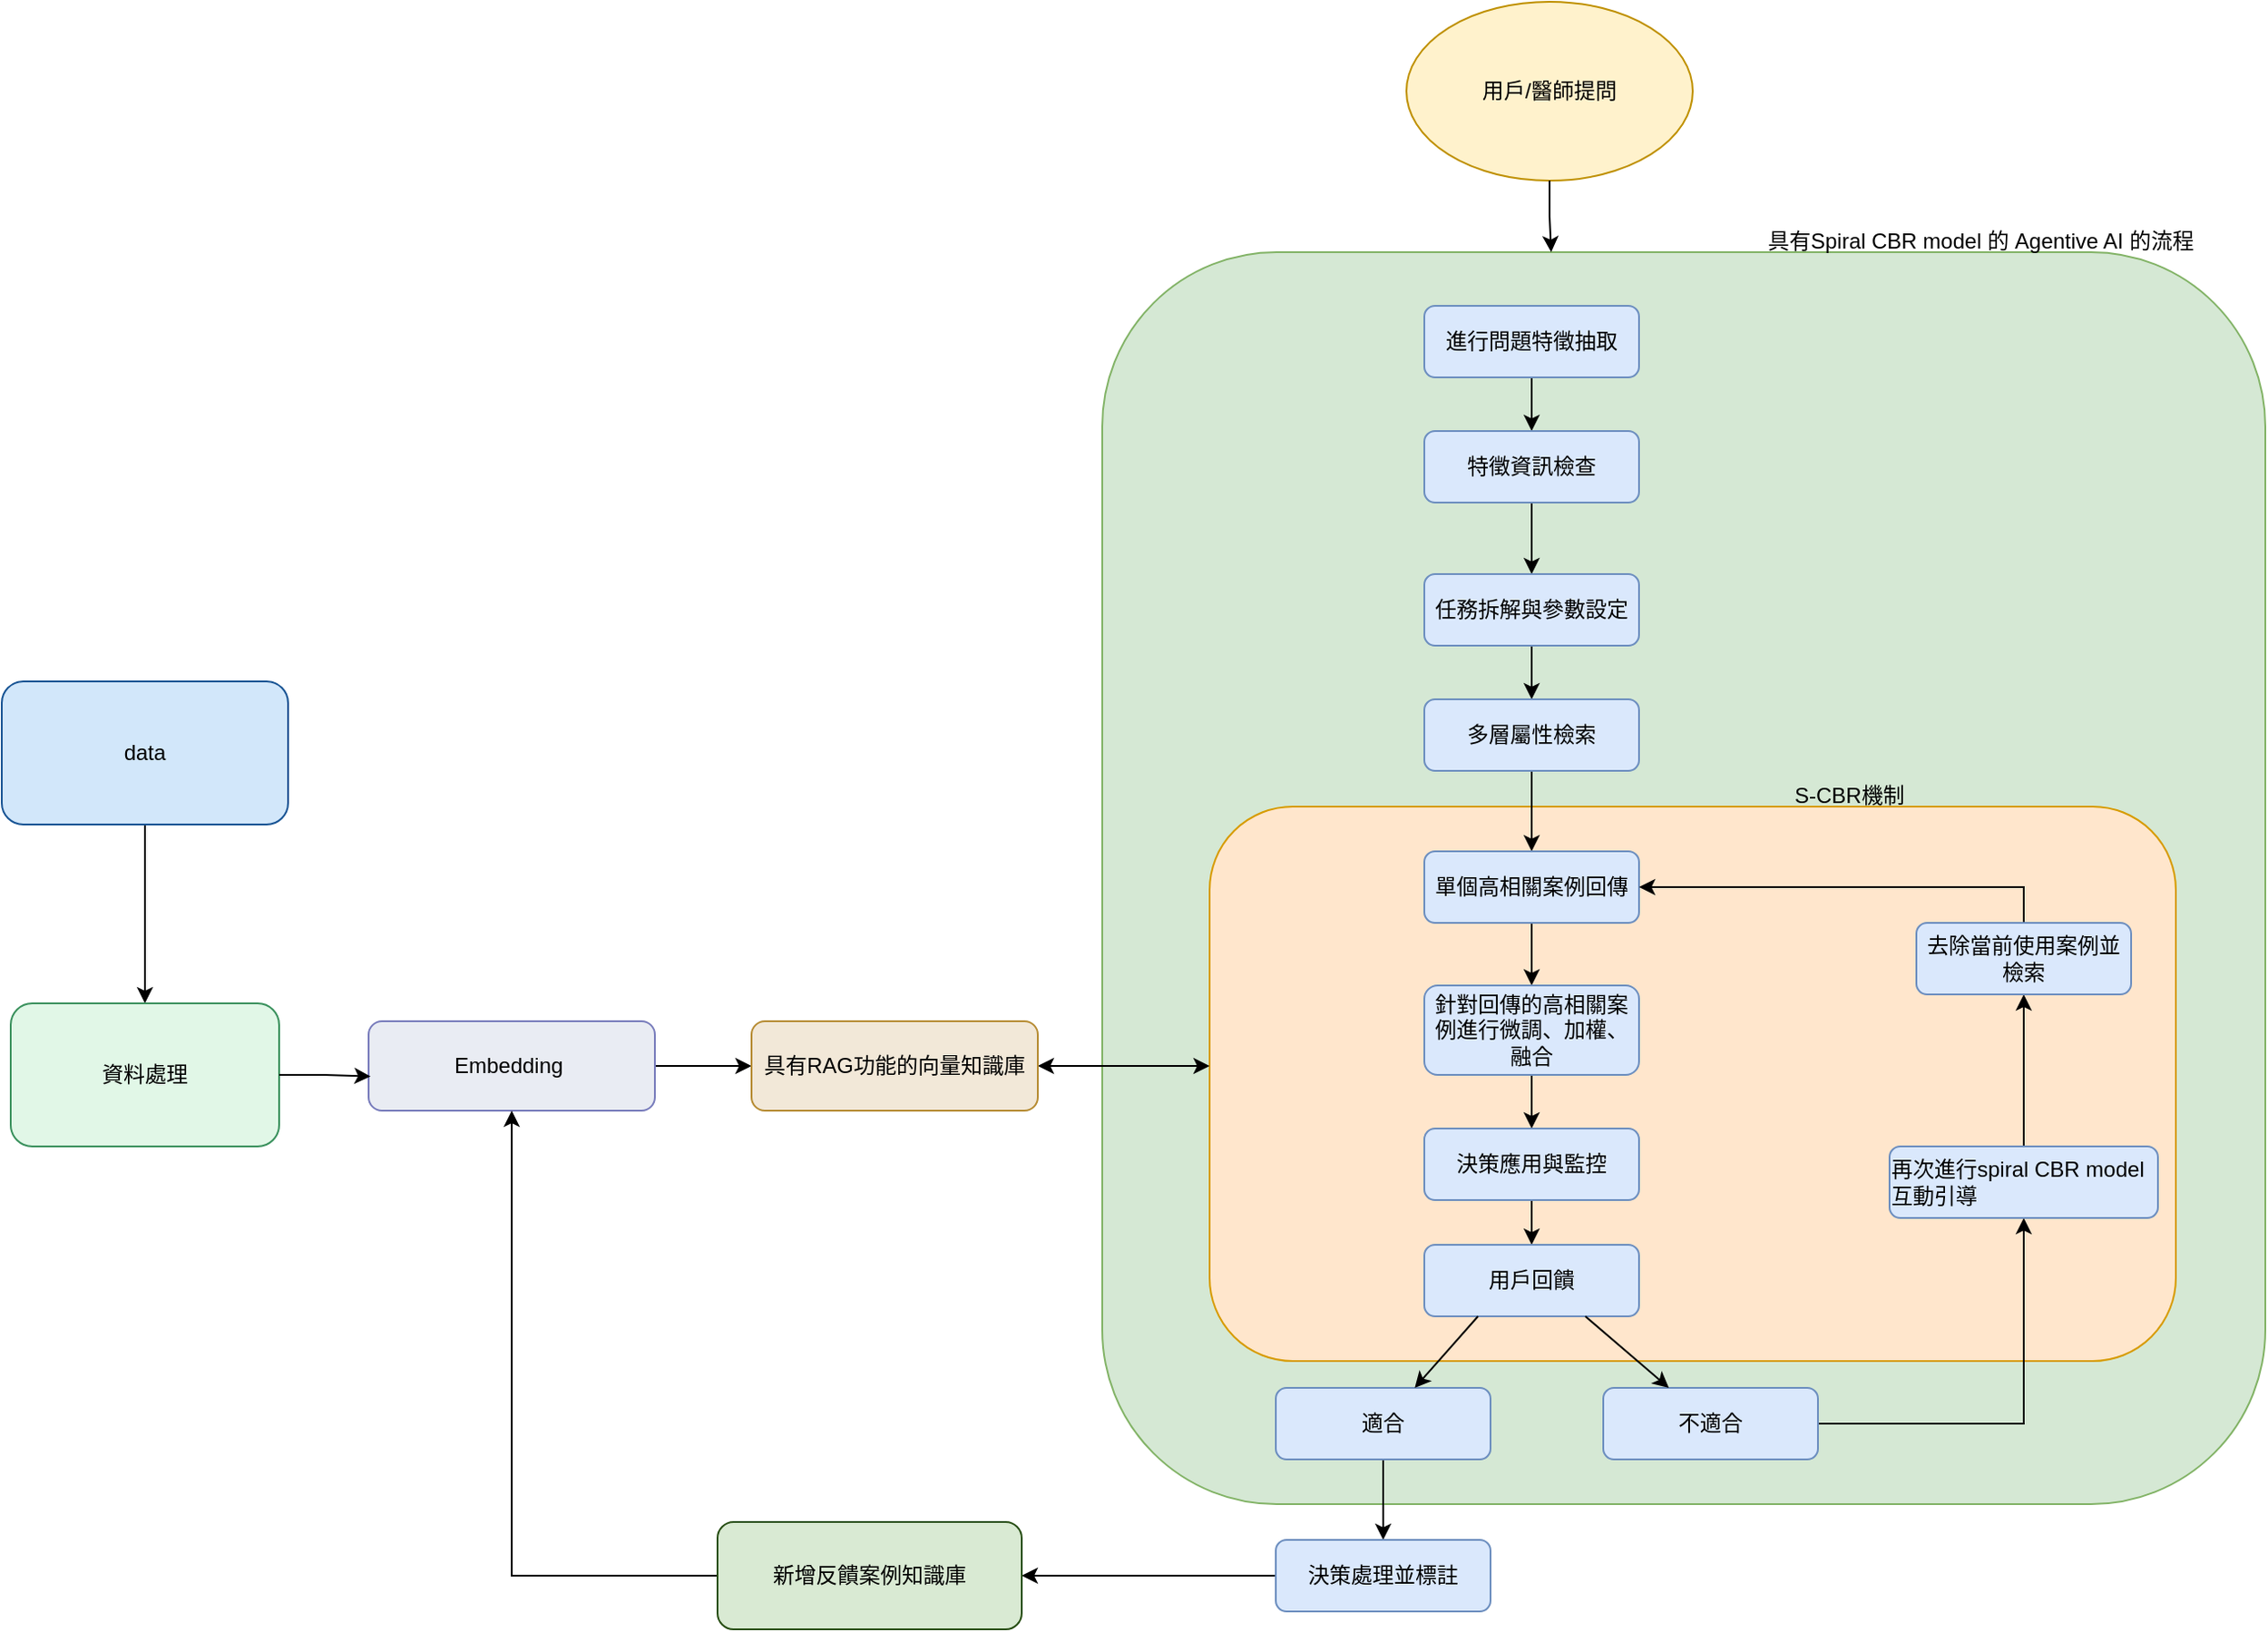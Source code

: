 <mxfile version="28.0.6">
  <diagram name="總架構圖" id="c1f7dfbe-679a-4d16-9ac3-5c7d2c3e1c2d">
    <mxGraphModel dx="2253" dy="2010" grid="1" gridSize="10" guides="1" tooltips="1" connect="1" arrows="1" fold="1" page="1" pageScale="1" pageWidth="827" pageHeight="1169" math="0" shadow="0">
      <root>
        <mxCell id="0" />
        <mxCell id="1" parent="0" />
        <mxCell id="PxwXf5Qf3xLVLzIpMfqT-1" value="" style="rounded=1;whiteSpace=wrap;html=1;fillColor=#d5e8d4;strokeColor=#82b366;" parent="1" vertex="1">
          <mxGeometry x="610" y="30" width="650" height="700" as="geometry" />
        </mxCell>
        <mxCell id="PxwXf5Qf3xLVLzIpMfqT-22" value="" style="rounded=1;whiteSpace=wrap;html=1;fillColor=#ffe6cc;strokeColor=#d79b00;" parent="1" vertex="1">
          <mxGeometry x="670" y="340" width="540" height="310" as="geometry" />
        </mxCell>
        <mxCell id="PxwXf5Qf3xLVLzIpMfqT-42" style="edgeStyle=orthogonalEdgeStyle;rounded=0;orthogonalLoop=1;jettySize=auto;html=1;entryX=0.5;entryY=0;entryDx=0;entryDy=0;" parent="1" source="data_source" target="preprocess" edge="1">
          <mxGeometry relative="1" as="geometry" />
        </mxCell>
        <mxCell id="data_source" value="&lt;font color=&quot;#000000&quot;&gt;data&lt;/font&gt;" style="rounded=1;whiteSpace=wrap;html=1;fillColor=#d2e7fa;strokeColor=#185494;" parent="1" vertex="1">
          <mxGeometry x="-5" y="270" width="160" height="80" as="geometry" />
        </mxCell>
        <mxCell id="preprocess" value="&lt;font color=&quot;#000000&quot;&gt;資料處理&lt;/font&gt;" style="rounded=1;whiteSpace=wrap;html=1;fillColor=#e1f7e7;strokeColor=#3a915d;" parent="1" vertex="1">
          <mxGeometry y="450" width="150" height="80" as="geometry" />
        </mxCell>
        <mxCell id="fvHEkW2aEtkUICCScZZz-5" style="edgeStyle=orthogonalEdgeStyle;rounded=0;orthogonalLoop=1;jettySize=auto;html=1;entryX=0;entryY=0.5;entryDx=0;entryDy=0;" parent="1" source="embedding" target="vectordb" edge="1">
          <mxGeometry relative="1" as="geometry" />
        </mxCell>
        <mxCell id="embedding" value="&lt;font style=&quot;color: rgb(0, 0, 0);&quot;&gt;Embedding&amp;nbsp;&lt;/font&gt;" style="rounded=1;whiteSpace=wrap;html=1;fillColor=#e9ecf3;strokeColor=#777bbb;" parent="1" vertex="1">
          <mxGeometry x="200" y="460" width="160" height="50" as="geometry" />
        </mxCell>
        <mxCell id="fvHEkW2aEtkUICCScZZz-4" style="edgeStyle=orthogonalEdgeStyle;rounded=0;orthogonalLoop=1;jettySize=auto;html=1;endArrow=classic;endFill=1;startArrow=classic;startFill=1;" parent="1" source="vectordb" target="PxwXf5Qf3xLVLzIpMfqT-22" edge="1">
          <mxGeometry relative="1" as="geometry">
            <Array as="points">
              <mxPoint x="640" y="485" />
              <mxPoint x="640" y="485" />
            </Array>
          </mxGeometry>
        </mxCell>
        <mxCell id="vectordb" value="&lt;font style=&quot;color: rgb(0, 0, 0);&quot;&gt;具有RAG功能的向量知識庫&lt;/font&gt;" style="rounded=1;whiteSpace=wrap;html=1;fillColor=#f2e8d8;strokeColor=#b68b32;" parent="1" vertex="1">
          <mxGeometry x="414" y="460" width="160" height="50" as="geometry" />
        </mxCell>
        <mxCell id="user_input" value="&lt;font style=&quot;color: rgb(0, 0, 0);&quot;&gt;用戶/醫師提問&lt;/font&gt;" style="ellipse;whiteSpace=wrap;html=1;fillColor=#fff2cc;strokeColor=#bf9000;" parent="1" vertex="1">
          <mxGeometry x="780" y="-110" width="160" height="100" as="geometry" />
        </mxCell>
        <mxCell id="PxwXf5Qf3xLVLzIpMfqT-34" style="edgeStyle=orthogonalEdgeStyle;rounded=0;orthogonalLoop=1;jettySize=auto;html=1;entryX=0.5;entryY=0;entryDx=0;entryDy=0;" parent="1" source="PxwXf5Qf3xLVLzIpMfqT-2" target="PxwXf5Qf3xLVLzIpMfqT-3" edge="1">
          <mxGeometry relative="1" as="geometry" />
        </mxCell>
        <mxCell id="PxwXf5Qf3xLVLzIpMfqT-2" value="進行問題特徵抽取" style="rounded=1;whiteSpace=wrap;html=1;fillColor=#dae8fc;strokeColor=#6c8ebf;" parent="1" vertex="1">
          <mxGeometry x="790" y="60" width="120" height="40" as="geometry" />
        </mxCell>
        <mxCell id="PxwXf5Qf3xLVLzIpMfqT-33" style="edgeStyle=orthogonalEdgeStyle;rounded=0;orthogonalLoop=1;jettySize=auto;html=1;entryX=0.5;entryY=0;entryDx=0;entryDy=0;" parent="1" source="PxwXf5Qf3xLVLzIpMfqT-3" target="PxwXf5Qf3xLVLzIpMfqT-4" edge="1">
          <mxGeometry relative="1" as="geometry" />
        </mxCell>
        <mxCell id="PxwXf5Qf3xLVLzIpMfqT-3" value="特徵資訊檢查" style="rounded=1;whiteSpace=wrap;html=1;fillColor=#dae8fc;strokeColor=#6c8ebf;" parent="1" vertex="1">
          <mxGeometry x="790" y="130" width="120" height="40" as="geometry" />
        </mxCell>
        <mxCell id="PxwXf5Qf3xLVLzIpMfqT-32" style="edgeStyle=orthogonalEdgeStyle;rounded=0;orthogonalLoop=1;jettySize=auto;html=1;entryX=0.5;entryY=0;entryDx=0;entryDy=0;" parent="1" source="PxwXf5Qf3xLVLzIpMfqT-4" target="PxwXf5Qf3xLVLzIpMfqT-5" edge="1">
          <mxGeometry relative="1" as="geometry" />
        </mxCell>
        <mxCell id="PxwXf5Qf3xLVLzIpMfqT-4" value="任務拆解與參數設定" style="rounded=1;whiteSpace=wrap;html=1;fillColor=#dae8fc;strokeColor=#6c8ebf;" parent="1" vertex="1">
          <mxGeometry x="790" y="210" width="120" height="40" as="geometry" />
        </mxCell>
        <mxCell id="PxwXf5Qf3xLVLzIpMfqT-31" style="edgeStyle=orthogonalEdgeStyle;rounded=0;orthogonalLoop=1;jettySize=auto;html=1;entryX=0.5;entryY=0;entryDx=0;entryDy=0;" parent="1" source="PxwXf5Qf3xLVLzIpMfqT-5" target="PxwXf5Qf3xLVLzIpMfqT-6" edge="1">
          <mxGeometry relative="1" as="geometry" />
        </mxCell>
        <mxCell id="PxwXf5Qf3xLVLzIpMfqT-5" value="多層屬性檢索" style="rounded=1;whiteSpace=wrap;html=1;fillColor=#dae8fc;strokeColor=#6c8ebf;" parent="1" vertex="1">
          <mxGeometry x="790" y="280" width="120" height="40" as="geometry" />
        </mxCell>
        <mxCell id="PxwXf5Qf3xLVLzIpMfqT-23" style="edgeStyle=orthogonalEdgeStyle;rounded=0;orthogonalLoop=1;jettySize=auto;html=1;entryX=0.5;entryY=0;entryDx=0;entryDy=0;" parent="1" source="PxwXf5Qf3xLVLzIpMfqT-6" target="PxwXf5Qf3xLVLzIpMfqT-7" edge="1">
          <mxGeometry relative="1" as="geometry" />
        </mxCell>
        <mxCell id="PxwXf5Qf3xLVLzIpMfqT-6" value="單個高相關案例回傳" style="rounded=1;whiteSpace=wrap;html=1;fillColor=#dae8fc;strokeColor=#6c8ebf;" parent="1" vertex="1">
          <mxGeometry x="790" y="365" width="120" height="40" as="geometry" />
        </mxCell>
        <mxCell id="PxwXf5Qf3xLVLzIpMfqT-27" style="edgeStyle=orthogonalEdgeStyle;rounded=0;orthogonalLoop=1;jettySize=auto;html=1;entryX=0.5;entryY=0;entryDx=0;entryDy=0;" parent="1" source="PxwXf5Qf3xLVLzIpMfqT-7" target="PxwXf5Qf3xLVLzIpMfqT-8" edge="1">
          <mxGeometry relative="1" as="geometry" />
        </mxCell>
        <mxCell id="PxwXf5Qf3xLVLzIpMfqT-7" value="針對回傳的高相關案例進行微調、加權、融合" style="rounded=1;whiteSpace=wrap;html=1;fillColor=#dae8fc;strokeColor=#6c8ebf;" parent="1" vertex="1">
          <mxGeometry x="790" y="440" width="120" height="50" as="geometry" />
        </mxCell>
        <mxCell id="PxwXf5Qf3xLVLzIpMfqT-28" style="edgeStyle=orthogonalEdgeStyle;rounded=0;orthogonalLoop=1;jettySize=auto;html=1;entryX=0.5;entryY=0;entryDx=0;entryDy=0;" parent="1" source="PxwXf5Qf3xLVLzIpMfqT-8" target="PxwXf5Qf3xLVLzIpMfqT-9" edge="1">
          <mxGeometry relative="1" as="geometry" />
        </mxCell>
        <mxCell id="PxwXf5Qf3xLVLzIpMfqT-8" value="&lt;span style=&quot;color: rgba(0, 0, 0, 0); font-family: monospace; font-size: 0px; text-align: start; text-wrap-mode: nowrap;&quot;&gt;%3CmxGraphModel%3E%3Croot%3E%3CmxCell%20id%3D%220%22%2F%3E%3CmxCell%20id%3D%221%22%20parent%3D%220%22%2F%3E%3CmxCell%20id%3D%222%22%20value%3D%22%E5%A4%9A%E7%B5%84%E9%AB%98%E7%9B%B8%E9%97%9C%E6%A1%88%E4%BE%8B%E5%9B%9E%E5%82%B3%22%20style%3D%22rounded%3D1%3BwhiteSpace%3Dwrap%3Bhtml%3D1%3BfillColor%3D%23dae8fc%3BstrokeColor%3D%236c8ebf%3B%22%20vertex%3D%221%22%20parent%3D%221%22%3E%3CmxGeometry%20x%3D%22620%22%20y%3D%22380%22%20width%3D%22120%22%20height%3D%2240%22%20as%3D%22geometry%22%2F%3E%3C%2FmxCell%3E%3C%2Froot%3E%3C%2FmxGraphModel%3E&lt;/span&gt;決策應用與監控" style="rounded=1;whiteSpace=wrap;html=1;fillColor=#dae8fc;strokeColor=#6c8ebf;" parent="1" vertex="1">
          <mxGeometry x="790" y="520" width="120" height="40" as="geometry" />
        </mxCell>
        <mxCell id="PxwXf5Qf3xLVLzIpMfqT-9" value="&lt;div style=&quot;text-align: start;&quot;&gt;用戶回饋&lt;/div&gt;" style="rounded=1;whiteSpace=wrap;html=1;fillColor=#dae8fc;strokeColor=#6c8ebf;" parent="1" vertex="1">
          <mxGeometry x="790" y="585" width="120" height="40" as="geometry" />
        </mxCell>
        <mxCell id="PxwXf5Qf3xLVLzIpMfqT-38" style="edgeStyle=orthogonalEdgeStyle;rounded=0;orthogonalLoop=1;jettySize=auto;html=1;entryX=0.5;entryY=0;entryDx=0;entryDy=0;" parent="1" source="PxwXf5Qf3xLVLzIpMfqT-10" target="PxwXf5Qf3xLVLzIpMfqT-12" edge="1">
          <mxGeometry relative="1" as="geometry" />
        </mxCell>
        <mxCell id="PxwXf5Qf3xLVLzIpMfqT-10" value="&lt;div style=&quot;text-align: start;&quot;&gt;適合&lt;/div&gt;" style="rounded=1;whiteSpace=wrap;html=1;fillColor=#dae8fc;strokeColor=#6c8ebf;" parent="1" vertex="1">
          <mxGeometry x="707" y="665" width="120" height="40" as="geometry" />
        </mxCell>
        <mxCell id="PxwXf5Qf3xLVLzIpMfqT-16" style="edgeStyle=orthogonalEdgeStyle;rounded=0;orthogonalLoop=1;jettySize=auto;html=1;entryX=0.5;entryY=1;entryDx=0;entryDy=0;" parent="1" source="PxwXf5Qf3xLVLzIpMfqT-11" target="PxwXf5Qf3xLVLzIpMfqT-15" edge="1">
          <mxGeometry relative="1" as="geometry" />
        </mxCell>
        <mxCell id="PxwXf5Qf3xLVLzIpMfqT-11" value="&lt;div style=&quot;text-align: start;&quot;&gt;不適合&lt;/div&gt;" style="rounded=1;whiteSpace=wrap;html=1;fillColor=#dae8fc;strokeColor=#6c8ebf;" parent="1" vertex="1">
          <mxGeometry x="890" y="665" width="120" height="40" as="geometry" />
        </mxCell>
        <mxCell id="PxwXf5Qf3xLVLzIpMfqT-41" style="edgeStyle=orthogonalEdgeStyle;rounded=0;orthogonalLoop=1;jettySize=auto;html=1;entryX=1;entryY=0.5;entryDx=0;entryDy=0;" parent="1" source="PxwXf5Qf3xLVLzIpMfqT-12" target="PxwXf5Qf3xLVLzIpMfqT-39" edge="1">
          <mxGeometry relative="1" as="geometry" />
        </mxCell>
        <mxCell id="PxwXf5Qf3xLVLzIpMfqT-12" value="&lt;div style=&quot;text-align: start;&quot;&gt;決策處理並標註&lt;/div&gt;" style="rounded=1;whiteSpace=wrap;html=1;fillColor=#dae8fc;strokeColor=#6c8ebf;" parent="1" vertex="1">
          <mxGeometry x="707" y="750" width="120" height="40" as="geometry" />
        </mxCell>
        <mxCell id="PxwXf5Qf3xLVLzIpMfqT-20" style="edgeStyle=orthogonalEdgeStyle;rounded=0;orthogonalLoop=1;jettySize=auto;html=1;entryX=0.5;entryY=1;entryDx=0;entryDy=0;" parent="1" source="PxwXf5Qf3xLVLzIpMfqT-15" target="PxwXf5Qf3xLVLzIpMfqT-19" edge="1">
          <mxGeometry relative="1" as="geometry" />
        </mxCell>
        <mxCell id="PxwXf5Qf3xLVLzIpMfqT-15" value="&lt;div style=&quot;text-align: start;&quot;&gt;&lt;span style=&quot;text-align: center;&quot;&gt;再次進行spiral CBR&amp;nbsp;model互動引導&lt;/span&gt;&lt;/div&gt;" style="rounded=1;whiteSpace=wrap;html=1;fillColor=#dae8fc;strokeColor=#6c8ebf;" parent="1" vertex="1">
          <mxGeometry x="1050" y="530" width="150" height="40" as="geometry" />
        </mxCell>
        <mxCell id="PxwXf5Qf3xLVLzIpMfqT-21" style="edgeStyle=orthogonalEdgeStyle;rounded=0;orthogonalLoop=1;jettySize=auto;html=1;entryX=1;entryY=0.5;entryDx=0;entryDy=0;" parent="1" source="PxwXf5Qf3xLVLzIpMfqT-19" target="PxwXf5Qf3xLVLzIpMfqT-6" edge="1">
          <mxGeometry relative="1" as="geometry">
            <Array as="points">
              <mxPoint x="1125" y="385" />
            </Array>
          </mxGeometry>
        </mxCell>
        <mxCell id="PxwXf5Qf3xLVLzIpMfqT-19" value="去除當前使用案例並檢索" style="rounded=1;whiteSpace=wrap;html=1;fillColor=#dae8fc;strokeColor=#6c8ebf;" parent="1" vertex="1">
          <mxGeometry x="1065" y="405" width="120" height="40" as="geometry" />
        </mxCell>
        <mxCell id="PxwXf5Qf3xLVLzIpMfqT-29" value="" style="endArrow=classic;html=1;rounded=0;exitX=0.25;exitY=1;exitDx=0;exitDy=0;" parent="1" source="PxwXf5Qf3xLVLzIpMfqT-9" target="PxwXf5Qf3xLVLzIpMfqT-10" edge="1">
          <mxGeometry width="50" height="50" relative="1" as="geometry">
            <mxPoint x="690" y="575" as="sourcePoint" />
            <mxPoint x="740" y="525" as="targetPoint" />
          </mxGeometry>
        </mxCell>
        <mxCell id="PxwXf5Qf3xLVLzIpMfqT-30" value="" style="endArrow=classic;html=1;rounded=0;exitX=0.75;exitY=1;exitDx=0;exitDy=0;" parent="1" source="PxwXf5Qf3xLVLzIpMfqT-9" target="PxwXf5Qf3xLVLzIpMfqT-11" edge="1">
          <mxGeometry width="50" height="50" relative="1" as="geometry">
            <mxPoint x="875" y="650" as="sourcePoint" />
            <mxPoint x="840" y="690" as="targetPoint" />
          </mxGeometry>
        </mxCell>
        <mxCell id="PxwXf5Qf3xLVLzIpMfqT-35" value="S-CBR機制" style="text;whiteSpace=wrap;html=1;" parent="1" vertex="1">
          <mxGeometry x="995" y="320" width="70" height="40" as="geometry" />
        </mxCell>
        <mxCell id="PxwXf5Qf3xLVLzIpMfqT-36" value="具有Spiral CBR model 的 Agentive AI 的流程" style="text;whiteSpace=wrap;html=1;" parent="1" vertex="1">
          <mxGeometry x="980" y="10" width="270" height="40" as="geometry" />
        </mxCell>
        <mxCell id="PxwXf5Qf3xLVLzIpMfqT-37" style="edgeStyle=orthogonalEdgeStyle;rounded=0;orthogonalLoop=1;jettySize=auto;html=1;entryX=0.386;entryY=0;entryDx=0;entryDy=0;entryPerimeter=0;" parent="1" source="user_input" target="PxwXf5Qf3xLVLzIpMfqT-1" edge="1">
          <mxGeometry relative="1" as="geometry" />
        </mxCell>
        <mxCell id="PxwXf5Qf3xLVLzIpMfqT-44" style="edgeStyle=orthogonalEdgeStyle;rounded=0;orthogonalLoop=1;jettySize=auto;html=1;entryX=0.5;entryY=1;entryDx=0;entryDy=0;" parent="1" source="PxwXf5Qf3xLVLzIpMfqT-39" target="embedding" edge="1">
          <mxGeometry relative="1" as="geometry">
            <Array as="points">
              <mxPoint x="280" y="770" />
            </Array>
          </mxGeometry>
        </mxCell>
        <mxCell id="PxwXf5Qf3xLVLzIpMfqT-39" value="&lt;font style=&quot;color: rgb(0, 0, 0);&quot;&gt;新增反饋案例知識庫&lt;/font&gt;" style="rounded=1;whiteSpace=wrap;html=1;fillColor=#d9ead3;strokeColor=#274e13;" parent="1" vertex="1">
          <mxGeometry x="395" y="740" width="170" height="60" as="geometry" />
        </mxCell>
        <mxCell id="PxwXf5Qf3xLVLzIpMfqT-43" style="edgeStyle=orthogonalEdgeStyle;rounded=0;orthogonalLoop=1;jettySize=auto;html=1;entryX=0.007;entryY=0.617;entryDx=0;entryDy=0;entryPerimeter=0;" parent="1" source="preprocess" target="embedding" edge="1">
          <mxGeometry relative="1" as="geometry" />
        </mxCell>
      </root>
    </mxGraphModel>
  </diagram>
</mxfile>

